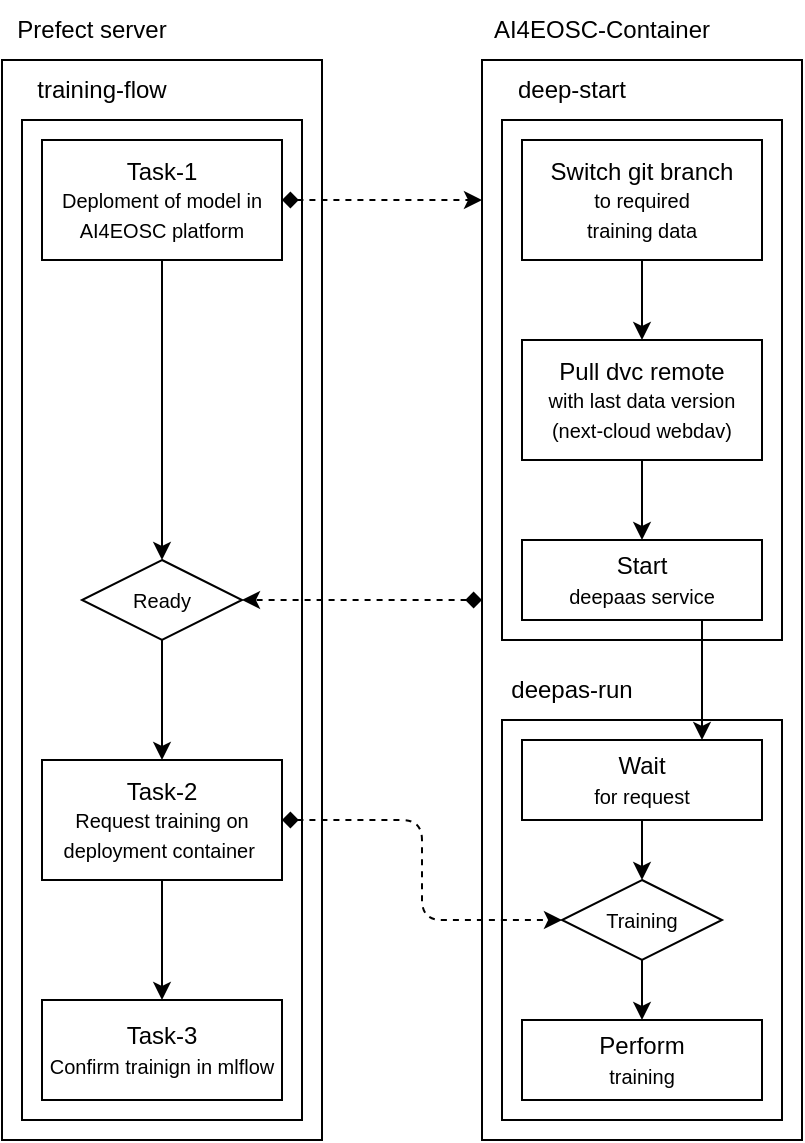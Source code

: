 <mxfile>
    <diagram id="20lwtLBy5LYCootBHgk5" name="training">
        <mxGraphModel dx="814" dy="667" grid="1" gridSize="10" guides="1" tooltips="1" connect="1" arrows="1" fold="1" page="1" pageScale="1" pageWidth="840" pageHeight="680" math="0" shadow="0">
            <root>
                <mxCell id="0"/>
                <mxCell id="1" parent="0"/>
                <mxCell id="14" value="" style="rounded=0;whiteSpace=wrap;html=1;fontSize=10;fillColor=none;" parent="1" vertex="1">
                    <mxGeometry x="80" y="40" width="160" height="540" as="geometry"/>
                </mxCell>
                <mxCell id="38" value="" style="rounded=0;whiteSpace=wrap;html=1;fillColor=none;" vertex="1" parent="1">
                    <mxGeometry x="90" y="70" width="140" height="500" as="geometry"/>
                </mxCell>
                <mxCell id="23" value="" style="rounded=0;whiteSpace=wrap;html=1;fillColor=none;" vertex="1" parent="1">
                    <mxGeometry x="320" y="40" width="160" height="540" as="geometry"/>
                </mxCell>
                <mxCell id="26" value="" style="rounded=0;whiteSpace=wrap;html=1;fillColor=none;" vertex="1" parent="1">
                    <mxGeometry x="330" y="370" width="140" height="200" as="geometry"/>
                </mxCell>
                <mxCell id="21" value="" style="rounded=0;whiteSpace=wrap;html=1;fillColor=none;" vertex="1" parent="1">
                    <mxGeometry x="330" y="70" width="140" height="260" as="geometry"/>
                </mxCell>
                <mxCell id="42" value="" style="edgeStyle=none;html=1;fontSize=12;" edge="1" parent="1" source="2" target="41">
                    <mxGeometry relative="1" as="geometry"/>
                </mxCell>
                <mxCell id="45" style="html=1;dashed=1;fontSize=10;startArrow=diamond;startFill=1;" edge="1" parent="1" source="2">
                    <mxGeometry relative="1" as="geometry">
                        <mxPoint x="320" y="110" as="targetPoint"/>
                    </mxGeometry>
                </mxCell>
                <mxCell id="2" value="Task-1&lt;br&gt;&lt;font style=&quot;font-size: 10px;&quot;&gt;Deploment of model in AI4EOSC platform&lt;/font&gt;" style="rounded=0;whiteSpace=wrap;html=1;" parent="1" vertex="1">
                    <mxGeometry x="100" y="80" width="120" height="60" as="geometry"/>
                </mxCell>
                <mxCell id="10" value="" style="edgeStyle=none;html=1;" parent="1" source="7" target="9" edge="1">
                    <mxGeometry relative="1" as="geometry"/>
                </mxCell>
                <mxCell id="49" style="edgeStyle=elbowEdgeStyle;html=1;dashed=1;fontSize=10;startArrow=diamond;startFill=1;" edge="1" parent="1" source="7" target="34">
                    <mxGeometry relative="1" as="geometry"/>
                </mxCell>
                <mxCell id="7" value="Task-2&lt;br&gt;&lt;font style=&quot;font-size: 10px;&quot;&gt;Request training on deployment container&amp;nbsp;&lt;/font&gt;" style="rounded=0;whiteSpace=wrap;html=1;" parent="1" vertex="1">
                    <mxGeometry x="100" y="390" width="120" height="60" as="geometry"/>
                </mxCell>
                <mxCell id="9" value="Task-3&lt;br&gt;&lt;font style=&quot;font-size: 10px;&quot;&gt;Confirm trainign in mlflow&lt;/font&gt;" style="rounded=0;whiteSpace=wrap;html=1;" parent="1" vertex="1">
                    <mxGeometry x="100" y="510" width="120" height="50" as="geometry"/>
                </mxCell>
                <mxCell id="18" style="edgeStyle=none;html=1;" edge="1" parent="1" source="13" target="17">
                    <mxGeometry relative="1" as="geometry"/>
                </mxCell>
                <mxCell id="13" value="&lt;font style=&quot;&quot;&gt;&lt;font style=&quot;font-size: 12px;&quot;&gt;Switch git branch&lt;/font&gt;&lt;br&gt;&lt;span style=&quot;font-size: 10px;&quot;&gt;to required&lt;/span&gt;&lt;br&gt;&lt;span style=&quot;font-size: 10px;&quot;&gt;training&amp;nbsp;data&lt;/span&gt;&lt;/font&gt;" style="rounded=0;whiteSpace=wrap;html=1;" parent="1" vertex="1">
                    <mxGeometry x="340" y="80" width="120" height="60" as="geometry"/>
                </mxCell>
                <mxCell id="16" value="&lt;font style=&quot;font-size: 12px;&quot;&gt;Prefect server&lt;/font&gt;" style="text;html=1;strokeColor=none;fillColor=none;align=center;verticalAlign=middle;whiteSpace=wrap;rounded=0;fontSize=12;" parent="1" vertex="1">
                    <mxGeometry x="80" y="10" width="90" height="30" as="geometry"/>
                </mxCell>
                <mxCell id="20" value="" style="edgeStyle=none;html=1;" edge="1" parent="1" source="17" target="19">
                    <mxGeometry relative="1" as="geometry"/>
                </mxCell>
                <mxCell id="17" value="&lt;font style=&quot;&quot;&gt;&lt;font style=&quot;font-size: 12px;&quot;&gt;Pull dvc remote &lt;/font&gt;&lt;br&gt;&lt;span style=&quot;font-size: 10px;&quot;&gt;with last data version&lt;/span&gt;&lt;br&gt;&lt;span style=&quot;font-size: 10px;&quot;&gt;(next-cloud webdav)&lt;/span&gt;&lt;/font&gt;" style="rounded=0;whiteSpace=wrap;html=1;" vertex="1" parent="1">
                    <mxGeometry x="340" y="180" width="120" height="60" as="geometry"/>
                </mxCell>
                <mxCell id="29" style="edgeStyle=none;html=1;exitX=0.75;exitY=1;exitDx=0;exitDy=0;entryX=0.75;entryY=0;entryDx=0;entryDy=0;" edge="1" parent="1" source="19" target="25">
                    <mxGeometry relative="1" as="geometry"/>
                </mxCell>
                <mxCell id="44" style="html=1;entryX=1;entryY=0.5;entryDx=0;entryDy=0;fontSize=10;dashed=1;startArrow=diamond;startFill=1;exitX=0;exitY=0.5;exitDx=0;exitDy=0;" edge="1" parent="1" source="23" target="41">
                    <mxGeometry relative="1" as="geometry"/>
                </mxCell>
                <mxCell id="19" value="Start &lt;br&gt;&lt;font style=&quot;font-size: 10px;&quot;&gt;deepaas service&lt;/font&gt;" style="rounded=0;whiteSpace=wrap;html=1;" vertex="1" parent="1">
                    <mxGeometry x="340" y="280" width="120" height="40" as="geometry"/>
                </mxCell>
                <mxCell id="22" value="&lt;font style=&quot;font-size: 12px;&quot;&gt;deep-start&lt;/font&gt;" style="text;html=1;strokeColor=none;fillColor=none;align=center;verticalAlign=middle;whiteSpace=wrap;rounded=0;fontSize=12;" vertex="1" parent="1">
                    <mxGeometry x="330" y="40" width="70" height="30" as="geometry"/>
                </mxCell>
                <mxCell id="24" value="&lt;font style=&quot;font-size: 12px;&quot;&gt;AI4EOSC-Container&lt;/font&gt;" style="text;html=1;strokeColor=none;fillColor=none;align=center;verticalAlign=middle;whiteSpace=wrap;rounded=0;fontSize=12;" vertex="1" parent="1">
                    <mxGeometry x="320" y="10" width="120" height="30" as="geometry"/>
                </mxCell>
                <mxCell id="35" value="" style="edgeStyle=none;html=1;" edge="1" parent="1" source="25" target="34">
                    <mxGeometry relative="1" as="geometry"/>
                </mxCell>
                <mxCell id="25" value="Wait&lt;br&gt;&lt;font style=&quot;font-size: 10px;&quot;&gt;for request&lt;/font&gt;" style="rounded=0;whiteSpace=wrap;html=1;" vertex="1" parent="1">
                    <mxGeometry x="340" y="380" width="120" height="40" as="geometry"/>
                </mxCell>
                <mxCell id="27" value="&lt;font style=&quot;font-size: 12px;&quot;&gt;deepas-run&lt;/font&gt;" style="text;html=1;strokeColor=none;fillColor=none;align=center;verticalAlign=middle;whiteSpace=wrap;rounded=0;fontSize=10;" vertex="1" parent="1">
                    <mxGeometry x="330" y="340" width="70" height="30" as="geometry"/>
                </mxCell>
                <mxCell id="37" value="" style="edgeStyle=none;html=1;" edge="1" parent="1" source="34" target="36">
                    <mxGeometry relative="1" as="geometry"/>
                </mxCell>
                <mxCell id="34" value="Training" style="rhombus;whiteSpace=wrap;html=1;rounded=0;fontSize=10;" vertex="1" parent="1">
                    <mxGeometry x="360" y="450" width="80" height="40" as="geometry"/>
                </mxCell>
                <mxCell id="36" value="Perform&lt;br&gt;&lt;font style=&quot;font-size: 10px;&quot;&gt;training&lt;/font&gt;" style="whiteSpace=wrap;html=1;rounded=0;" vertex="1" parent="1">
                    <mxGeometry x="340" y="520" width="120" height="40" as="geometry"/>
                </mxCell>
                <mxCell id="39" value="&lt;font style=&quot;font-size: 12px;&quot;&gt;training-flow&lt;/font&gt;" style="text;html=1;strokeColor=none;fillColor=none;align=center;verticalAlign=middle;whiteSpace=wrap;rounded=0;fontSize=12;" vertex="1" parent="1">
                    <mxGeometry x="90" y="40" width="80" height="30" as="geometry"/>
                </mxCell>
                <mxCell id="43" style="edgeStyle=none;html=1;entryX=0.5;entryY=0;entryDx=0;entryDy=0;fontSize=10;" edge="1" parent="1" source="41" target="7">
                    <mxGeometry relative="1" as="geometry"/>
                </mxCell>
                <mxCell id="41" value="&lt;font style=&quot;font-size: 10px;&quot;&gt;Ready&lt;/font&gt;" style="rhombus;whiteSpace=wrap;html=1;rounded=0;" vertex="1" parent="1">
                    <mxGeometry x="120" y="290" width="80" height="40" as="geometry"/>
                </mxCell>
            </root>
        </mxGraphModel>
    </diagram>
</mxfile>